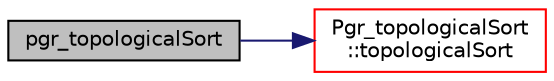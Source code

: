 digraph "pgr_topologicalSort"
{
  edge [fontname="Helvetica",fontsize="10",labelfontname="Helvetica",labelfontsize="10"];
  node [fontname="Helvetica",fontsize="10",shape=record];
  rankdir="LR";
  Node16 [label="pgr_topologicalSort",height=0.2,width=0.4,color="black", fillcolor="grey75", style="filled", fontcolor="black"];
  Node16 -> Node17 [color="midnightblue",fontsize="10",style="solid",fontname="Helvetica"];
  Node17 [label="Pgr_topologicalSort\l::topologicalSort",height=0.2,width=0.4,color="red", fillcolor="white", style="filled",URL="$classPgr__topologicalSort.html#a682b6846370bf54d0fd1b9b584022b27"];
}
